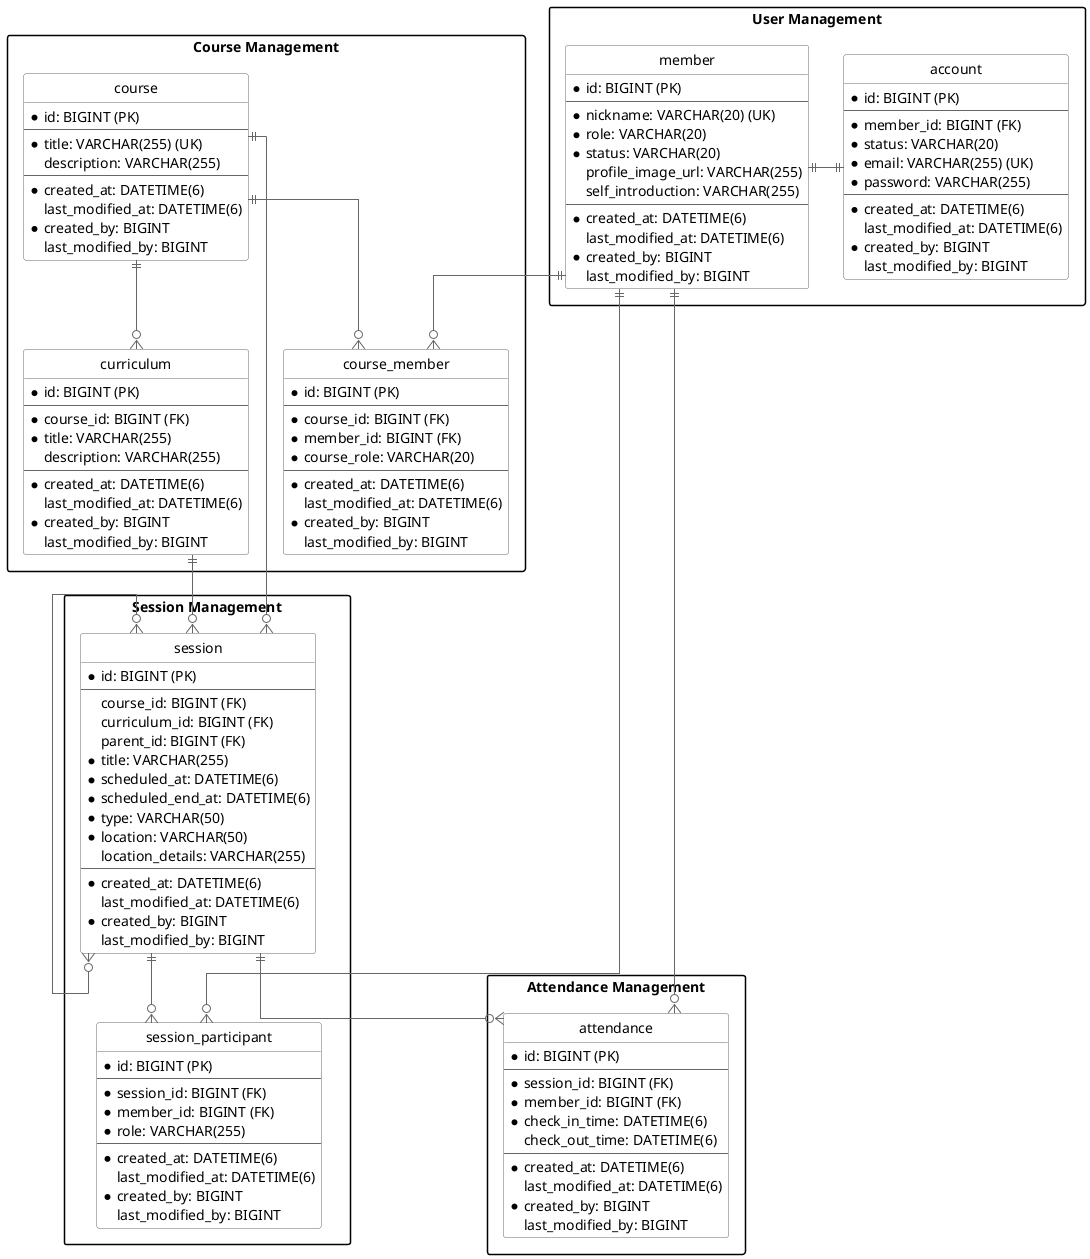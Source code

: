 @startuml
' !theme vibrant
' uncomment the line above for a different theme

hide circle
skinparam linetype ortho

' skinparam commands for better layout and appearance
skinparam {
    shadowing false
    handwritten false
    classBackgroundColor White
    classArrowColor #666666
    classBorderColor #666666
    noteBackgroundColor #F9F9F9
    noteBorderColor #666666
    packageStyle rectangle
}

package "User Management" {
    entity "member" as member {
      * id: BIGINT (PK)
      --
      * nickname: VARCHAR(20) (UK)
      * role: VARCHAR(20)
      * status: VARCHAR(20)
      profile_image_url: VARCHAR(255)
      self_introduction: VARCHAR(255)
      --
      * created_at: DATETIME(6)
      last_modified_at: DATETIME(6)
      * created_by: BIGINT
      last_modified_by: BIGINT
    }

    entity "account" as account {
      * id: BIGINT (PK)
      --
      * member_id: BIGINT (FK)
      * status: VARCHAR(20)
      * email: VARCHAR(255) (UK)
      * password: VARCHAR(255)
      --
      * created_at: DATETIME(6)
      last_modified_at: DATETIME(6)
      * created_by: BIGINT
      last_modified_by: BIGINT
    }
}

package "Course Management" {
    entity "course" as course {
      * id: BIGINT (PK)
      --
      * title: VARCHAR(255) (UK)
      description: VARCHAR(255)
      --
      * created_at: DATETIME(6)
      last_modified_at: DATETIME(6)
      * created_by: BIGINT
      last_modified_by: BIGINT
    }

    entity "curriculum" as curriculum {
      * id: BIGINT (PK)
      --
      * course_id: BIGINT (FK)
      * title: VARCHAR(255)
      description: VARCHAR(255)
      --
      * created_at: DATETIME(6)
      last_modified_at: DATETIME(6)
      * created_by: BIGINT
      last_modified_by: BIGINT
    }

    entity "course_member" as course_member {
      * id: BIGINT (PK)
      --
      * course_id: BIGINT (FK)
      * member_id: BIGINT (FK)
      * course_role: VARCHAR(20)
      --
      * created_at: DATETIME(6)
      last_modified_at: DATETIME(6)
      * created_by: BIGINT
      last_modified_by: BIGINT
    }
}

package "Session Management" {
    entity "session" as session {
      * id: BIGINT (PK)
      --
      course_id: BIGINT (FK)
      curriculum_id: BIGINT (FK)
      parent_id: BIGINT (FK)
      * title: VARCHAR(255)
      * scheduled_at: DATETIME(6)
      * scheduled_end_at: DATETIME(6)
      * type: VARCHAR(50)
      * location: VARCHAR(50)
      location_details: VARCHAR(255)
      --
      * created_at: DATETIME(6)
      last_modified_at: DATETIME(6)
      * created_by: BIGINT
      last_modified_by: BIGINT
    }

    entity "session_participant" as session_participant {
      * id: BIGINT (PK)
      --
      * session_id: BIGINT (FK)
      * member_id: BIGINT (FK)
      * role: VARCHAR(255)
      --
      * created_at: DATETIME(6)
      last_modified_at: DATETIME(6)
      * created_by: BIGINT
      last_modified_by: BIGINT
    }
}

package "Attendance Management" {
    entity "attendance" as attendance {
      * id: BIGINT (PK)
      --
      * session_id: BIGINT (FK)
      * member_id: BIGINT (FK)
      * check_in_time: DATETIME(6)
      check_out_time: DATETIME(6)
      --
      * created_at: DATETIME(6)
      last_modified_at: DATETIME(6)
      * created_by: BIGINT
      last_modified_by: BIGINT
    }
}

' Define relationships with cardinality
member ||-|| account
member ||--o{ course_member
member ||--o{ attendance
member ||--o{ session_participant

course ||--o{ curriculum
course ||--o{ course_member
course ||--o{ session

curriculum ||--o{ session

session ||--o{ attendance
session ||--o{ session_participant
session }o--o{ session

@enduml